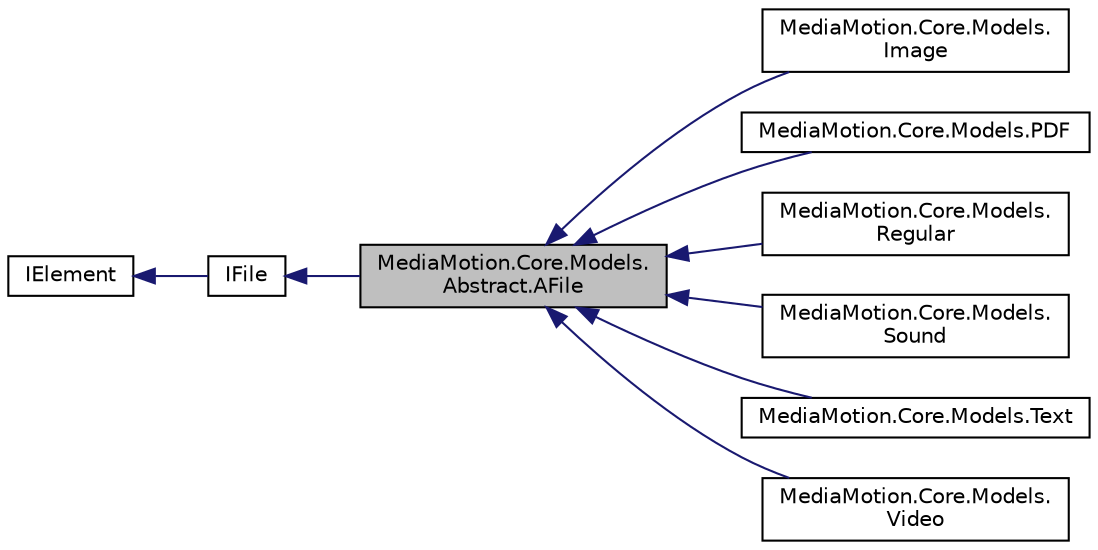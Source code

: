 digraph "MediaMotion.Core.Models.Abstract.AFile"
{
  edge [fontname="Helvetica",fontsize="10",labelfontname="Helvetica",labelfontsize="10"];
  node [fontname="Helvetica",fontsize="10",shape=record];
  rankdir="LR";
  Node1 [label="MediaMotion.Core.Models.\lAbstract.AFile",height=0.2,width=0.4,color="black", fillcolor="grey75", style="filled", fontcolor="black"];
  Node2 -> Node1 [dir="back",color="midnightblue",fontsize="10",style="solid",fontname="Helvetica"];
  Node2 [label="IFile",height=0.2,width=0.4,color="black", fillcolor="white", style="filled",URL="$interface_media_motion_1_1_core_1_1_models_1_1_interfaces_1_1_i_file.html"];
  Node3 -> Node2 [dir="back",color="midnightblue",fontsize="10",style="solid",fontname="Helvetica"];
  Node3 [label="IElement",height=0.2,width=0.4,color="black", fillcolor="white", style="filled",URL="$interface_media_motion_1_1_core_1_1_models_1_1_interfaces_1_1_i_element.html"];
  Node1 -> Node4 [dir="back",color="midnightblue",fontsize="10",style="solid",fontname="Helvetica"];
  Node4 [label="MediaMotion.Core.Models.\lImage",height=0.2,width=0.4,color="black", fillcolor="white", style="filled",URL="$class_media_motion_1_1_core_1_1_models_1_1_image.html"];
  Node1 -> Node5 [dir="back",color="midnightblue",fontsize="10",style="solid",fontname="Helvetica"];
  Node5 [label="MediaMotion.Core.Models.PDF",height=0.2,width=0.4,color="black", fillcolor="white", style="filled",URL="$class_media_motion_1_1_core_1_1_models_1_1_p_d_f.html"];
  Node1 -> Node6 [dir="back",color="midnightblue",fontsize="10",style="solid",fontname="Helvetica"];
  Node6 [label="MediaMotion.Core.Models.\lRegular",height=0.2,width=0.4,color="black", fillcolor="white", style="filled",URL="$class_media_motion_1_1_core_1_1_models_1_1_regular.html"];
  Node1 -> Node7 [dir="back",color="midnightblue",fontsize="10",style="solid",fontname="Helvetica"];
  Node7 [label="MediaMotion.Core.Models.\lSound",height=0.2,width=0.4,color="black", fillcolor="white", style="filled",URL="$class_media_motion_1_1_core_1_1_models_1_1_sound.html"];
  Node1 -> Node8 [dir="back",color="midnightblue",fontsize="10",style="solid",fontname="Helvetica"];
  Node8 [label="MediaMotion.Core.Models.Text",height=0.2,width=0.4,color="black", fillcolor="white", style="filled",URL="$class_media_motion_1_1_core_1_1_models_1_1_text.html"];
  Node1 -> Node9 [dir="back",color="midnightblue",fontsize="10",style="solid",fontname="Helvetica"];
  Node9 [label="MediaMotion.Core.Models.\lVideo",height=0.2,width=0.4,color="black", fillcolor="white", style="filled",URL="$class_media_motion_1_1_core_1_1_models_1_1_video.html"];
}
